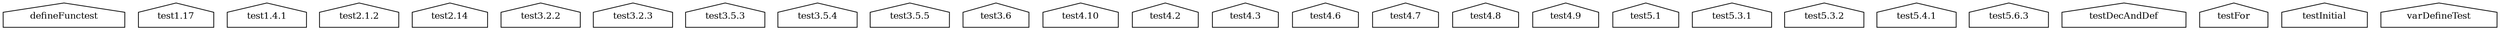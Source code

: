 digraph GG {
node [
  fontsize = "12"
];
    "node0" [ label="defineFunctest" shape="house"];
    "node1" [ label="test1.17" shape="house"];
    "node2" [ label="test1.4.1" shape="house"];
    "node3" [ label="test2.1.2" shape="house"];
    "node4" [ label="test2.14" shape="house"];
    "node15" [ label="test3.2.2" shape="house"];
    "node16" [ label="test3.2.3" shape="house"];
    "node17" [ label="test3.5.3" shape="house"];
    "node18" [ label="test3.5.4" shape="house"];
    "node19" [ label="test3.5.5" shape="house"];
    "node20" [ label="test3.6" shape="house"];
    "node5" [ label="test4.10" shape="house"];
    "node6" [ label="test4.2" shape="house"];
    "node7" [ label="test4.3" shape="house"];
    "node11" [ label="test4.6" shape="house"];
    "node8" [ label="test4.7" shape="house"];
    "node9" [ label="test4.8" shape="house"];
    "node10" [ label="test4.9" shape="house"];
    "node22" [ label="test5.1" shape="house"];
    "node23" [ label="test5.3.1" shape="house"];
    "node24" [ label="test5.3.2" shape="house"];
    "node25" [ label="test5.4.1" shape="house"];
    "node26" [ label="test5.6.3" shape="house"];
    "node12" [ label="testDecAndDef" shape="house"];
    "node21" [ label="testFor" shape="house"];
    "node13" [ label="testInitial" shape="house"];
    "node14" [ label="varDefineTest" shape="house"];
}
